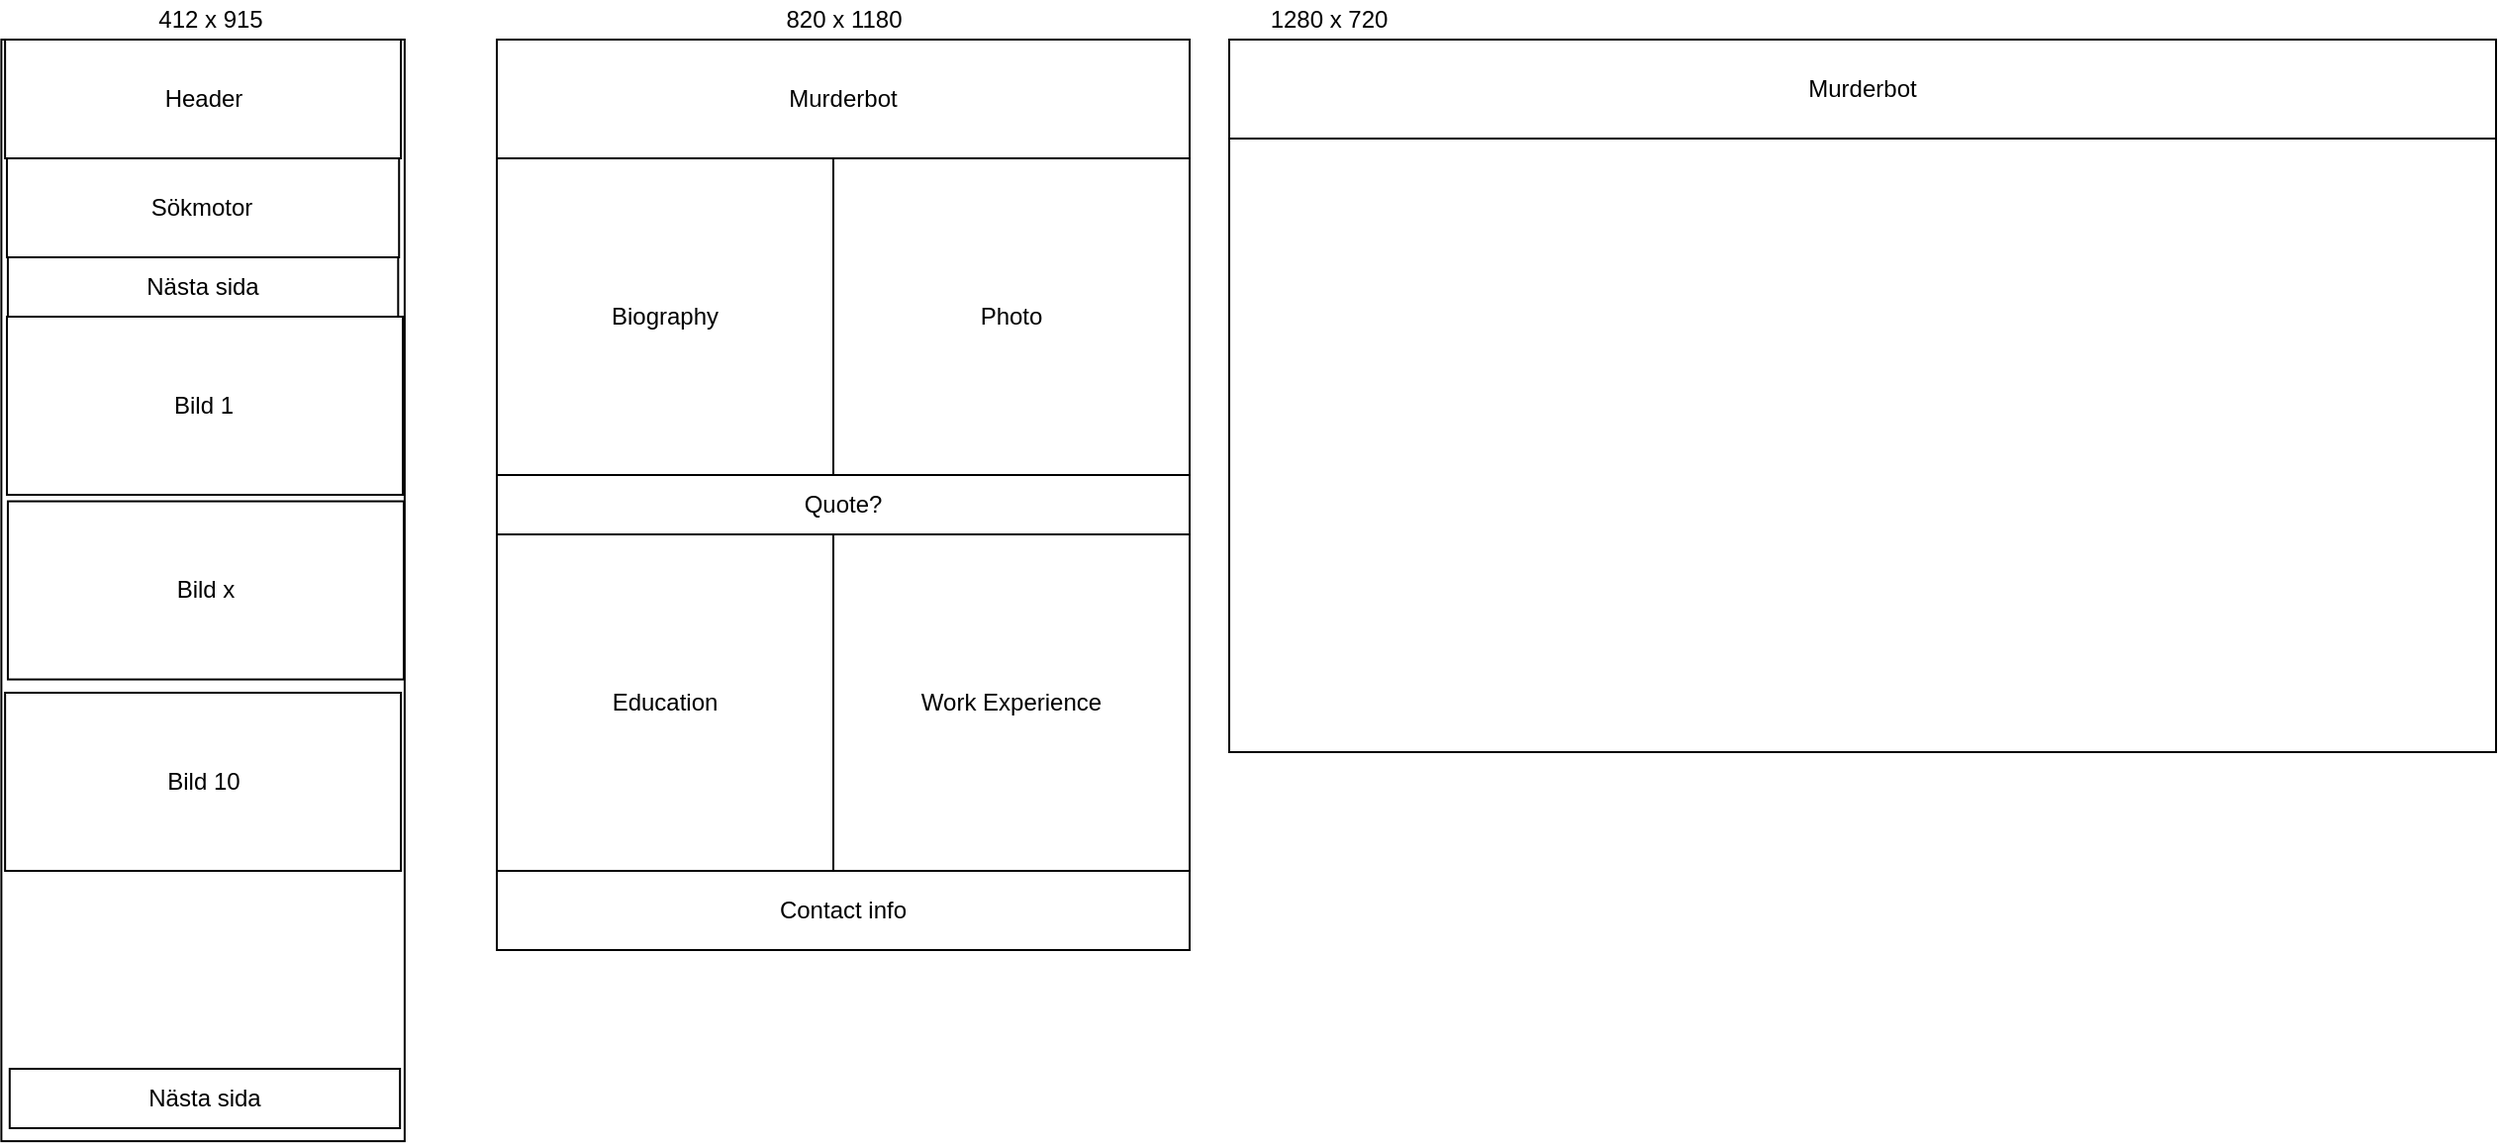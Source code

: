 <mxfile version="16.5.1" type="device"><diagram id="52LrYHI_SBZHDEwqSdMi" name="Sida-1"><mxGraphModel dx="782" dy="539" grid="1" gridSize="10" guides="1" tooltips="1" connect="1" arrows="1" fold="1" page="1" pageScale="1" pageWidth="827" pageHeight="1169" math="0" shadow="0"><root><mxCell id="0"/><mxCell id="1" parent="0"/><mxCell id="95KljtkdL2nN_t_fX-2F-14" value="" style="group" parent="1" vertex="1" connectable="0"><mxGeometry x="9.685" y="20" width="390.32" height="550" as="geometry"/></mxCell><mxCell id="95KljtkdL2nN_t_fX-2F-2" value="" style="rounded=0;whiteSpace=wrap;html=1;rotation=90;" parent="95KljtkdL2nN_t_fX-2F-14" vertex="1"><mxGeometry x="-176.4" y="176.41" width="556.56" height="203.75" as="geometry"/></mxCell><mxCell id="95KljtkdL2nN_t_fX-2F-3" value="Header" style="rounded=0;whiteSpace=wrap;html=1;" parent="95KljtkdL2nN_t_fX-2F-14" vertex="1"><mxGeometry x="1.875" width="200" height="60" as="geometry"/></mxCell><mxCell id="z5LKfw5hmV-S_x8PT4Ox-3" value="" style="group" parent="95KljtkdL2nN_t_fX-2F-14" vertex="1" connectable="0"><mxGeometry x="0.93" y="60" width="201.88" height="490" as="geometry"/></mxCell><mxCell id="95KljtkdL2nN_t_fX-2F-5" value="Sökmotor" style="rounded=0;whiteSpace=wrap;html=1;" parent="z5LKfw5hmV-S_x8PT4Ox-3" vertex="1"><mxGeometry x="1.88" width="198.12" height="50" as="geometry"/></mxCell><mxCell id="95KljtkdL2nN_t_fX-2F-13" value="Nästa sida" style="rounded=0;whiteSpace=wrap;html=1;" parent="z5LKfw5hmV-S_x8PT4Ox-3" vertex="1"><mxGeometry x="3.285" y="460" width="197.18" height="30" as="geometry"/></mxCell><mxCell id="95KljtkdL2nN_t_fX-2F-6" value="Nästa sida" style="rounded=0;whiteSpace=wrap;html=1;" parent="95KljtkdL2nN_t_fX-2F-14" vertex="1"><mxGeometry x="3.285" y="110" width="197.18" height="30" as="geometry"/></mxCell><mxCell id="z5LKfw5hmV-S_x8PT4Ox-2" value="Bild 1" style="rounded=0;whiteSpace=wrap;html=1;" parent="95KljtkdL2nN_t_fX-2F-14" vertex="1"><mxGeometry x="2.81" y="140" width="200" height="90" as="geometry"/></mxCell><mxCell id="95KljtkdL2nN_t_fX-2F-9" value="Bild x" style="rounded=0;whiteSpace=wrap;html=1;" parent="95KljtkdL2nN_t_fX-2F-14" vertex="1"><mxGeometry x="3.29" y="233.28" width="200" height="90" as="geometry"/></mxCell><mxCell id="95KljtkdL2nN_t_fX-2F-12" value="Bild 10" style="rounded=0;whiteSpace=wrap;html=1;" parent="95KljtkdL2nN_t_fX-2F-14" vertex="1"><mxGeometry x="1.88" y="330" width="200" height="90" as="geometry"/></mxCell><mxCell id="95KljtkdL2nN_t_fX-2F-16" value="412 x 915" style="text;html=1;align=center;verticalAlign=middle;resizable=0;points=[];autosize=1;strokeColor=none;fillColor=none;" parent="1" vertex="1"><mxGeometry x="80" width="70" height="20" as="geometry"/></mxCell><mxCell id="95KljtkdL2nN_t_fX-2F-18" value="820 x 1180" style="text;html=1;align=center;verticalAlign=middle;resizable=0;points=[];autosize=1;strokeColor=none;fillColor=none;" parent="1" vertex="1"><mxGeometry x="400" width="70" height="20" as="geometry"/></mxCell><mxCell id="95KljtkdL2nN_t_fX-2F-19" value="1280 x 720" style="text;html=1;align=center;verticalAlign=middle;resizable=0;points=[];autosize=1;strokeColor=none;fillColor=none;" parent="1" vertex="1"><mxGeometry x="645" width="70" height="20" as="geometry"/></mxCell><mxCell id="95KljtkdL2nN_t_fX-2F-56" value="" style="rounded=0;whiteSpace=wrap;html=1;" parent="1" vertex="1"><mxGeometry x="630" y="20" width="640" height="360" as="geometry"/></mxCell><mxCell id="95KljtkdL2nN_t_fX-2F-59" value="" style="group" parent="1" vertex="1" connectable="0"><mxGeometry x="260" y="20" width="350" height="460" as="geometry"/></mxCell><mxCell id="95KljtkdL2nN_t_fX-2F-15" value="" style="rounded=0;whiteSpace=wrap;html=1;" parent="95KljtkdL2nN_t_fX-2F-59" vertex="1"><mxGeometry width="350" height="460" as="geometry"/></mxCell><mxCell id="95KljtkdL2nN_t_fX-2F-44" value="Murderbot" style="rounded=0;whiteSpace=wrap;html=1;" parent="95KljtkdL2nN_t_fX-2F-59" vertex="1"><mxGeometry width="350" height="60" as="geometry"/></mxCell><mxCell id="95KljtkdL2nN_t_fX-2F-45" value="Photo&lt;br&gt;" style="rounded=0;whiteSpace=wrap;html=1;" parent="95KljtkdL2nN_t_fX-2F-59" vertex="1"><mxGeometry x="170" y="60" width="180" height="160" as="geometry"/></mxCell><mxCell id="95KljtkdL2nN_t_fX-2F-46" value="Biography" style="rounded=0;whiteSpace=wrap;html=1;" parent="95KljtkdL2nN_t_fX-2F-59" vertex="1"><mxGeometry y="60" width="170" height="160" as="geometry"/></mxCell><mxCell id="95KljtkdL2nN_t_fX-2F-53" value="Education" style="rounded=0;whiteSpace=wrap;html=1;" parent="95KljtkdL2nN_t_fX-2F-59" vertex="1"><mxGeometry y="250" width="170" height="170" as="geometry"/></mxCell><mxCell id="95KljtkdL2nN_t_fX-2F-54" value="Work Experience" style="rounded=0;whiteSpace=wrap;html=1;" parent="95KljtkdL2nN_t_fX-2F-59" vertex="1"><mxGeometry x="170" y="250" width="180" height="170" as="geometry"/></mxCell><mxCell id="95KljtkdL2nN_t_fX-2F-55" value="Contact info" style="rounded=0;whiteSpace=wrap;html=1;" parent="95KljtkdL2nN_t_fX-2F-59" vertex="1"><mxGeometry y="420" width="350" height="40" as="geometry"/></mxCell><mxCell id="z5LKfw5hmV-S_x8PT4Ox-4" value="Quote?" style="rounded=0;whiteSpace=wrap;html=1;" parent="95KljtkdL2nN_t_fX-2F-59" vertex="1"><mxGeometry y="220" width="350" height="30" as="geometry"/></mxCell><mxCell id="95KljtkdL2nN_t_fX-2F-78" value="Murderbot" style="rounded=0;whiteSpace=wrap;html=1;" parent="1" vertex="1"><mxGeometry x="630" y="20" width="640" height="50" as="geometry"/></mxCell></root></mxGraphModel></diagram></mxfile>